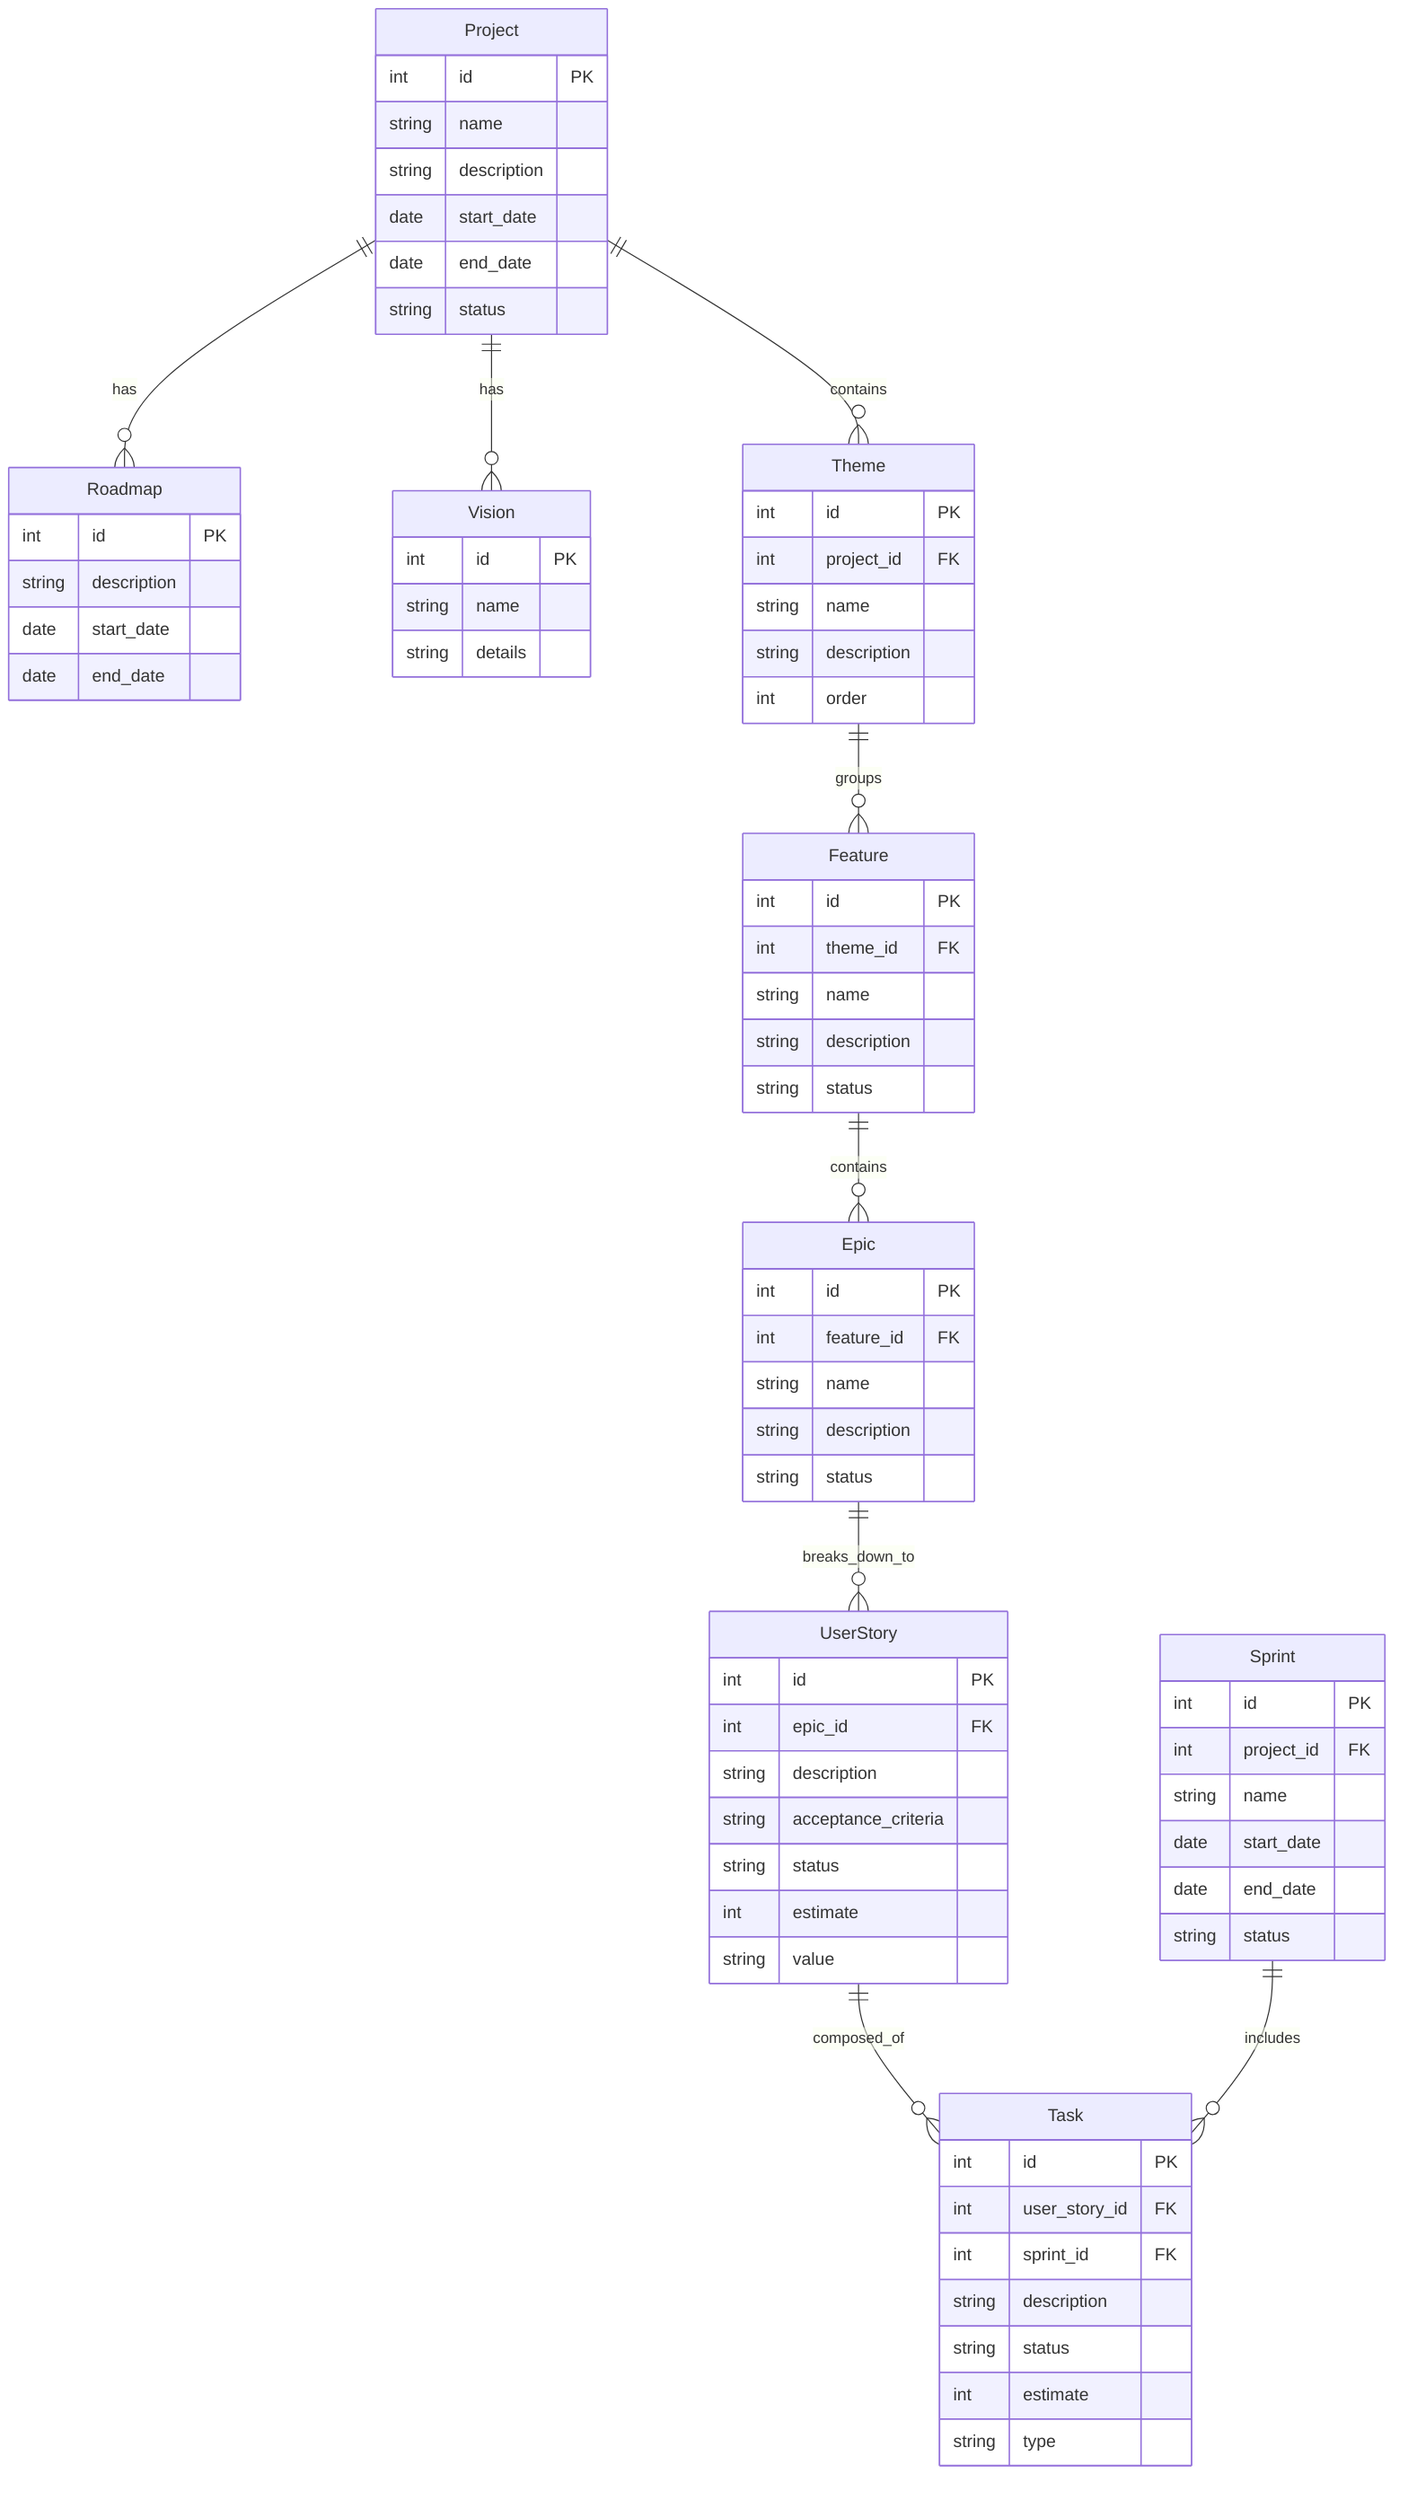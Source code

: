 erDiagram
    Project ||--o{ Roadmap : has
    Project ||--o{ Vision : has
    Project ||--o{ Theme : contains
    Theme ||--o{ Feature : groups
    Feature ||--o{ Epic : contains
    Epic ||--o{ UserStory : breaks_down_to
    UserStory ||--o{ Task : composed_of
    Sprint ||--o{ Task : includes
    
    Project {
        int id PK
        string name
        string description
        date start_date
        date end_date
        string status
    }
    
    Roadmap {
        int id PK
        string description
        date start_date
        date end_date
    }
    
    Vision {
        int id PK
        string name
        string details
    }
    
    Theme {
        int id PK
        int project_id FK
        string name
        string description
        int order
    }
    
    Feature {
        int id PK
        int theme_id FK
        string name
        string description
        string status
    }
    
    Epic {
        int id PK
        int feature_id FK
        string name
        string description
        string status
    }
    
    UserStory {
        int id PK
        int epic_id FK
        string description
        string acceptance_criteria
        string status
        int estimate
        string value
    }
    
    Task {
        int id PK
        int user_story_id FK
        int sprint_id FK
        string description
        string status
        int estimate
        string type
    }
    
    Sprint {
        int id PK
        int project_id FK
        string name
        date start_date
        date end_date
        string status
    }